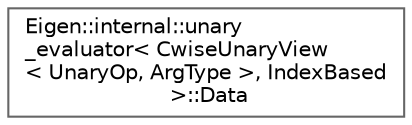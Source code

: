 digraph "Graphical Class Hierarchy"
{
 // LATEX_PDF_SIZE
  bgcolor="transparent";
  edge [fontname=Helvetica,fontsize=10,labelfontname=Helvetica,labelfontsize=10];
  node [fontname=Helvetica,fontsize=10,shape=box,height=0.2,width=0.4];
  rankdir="LR";
  Node0 [id="Node000000",label="Eigen::internal::unary\l_evaluator\< CwiseUnaryView\l\< UnaryOp, ArgType \>, IndexBased\l \>::Data",height=0.2,width=0.4,color="grey40", fillcolor="white", style="filled",URL="$structEigen_1_1internal_1_1unary__evaluator_3_01CwiseUnaryView_3_01UnaryOp_00_01ArgType_01_4_00_01IndexBased_01_4_1_1Data.html",tooltip=" "];
}
